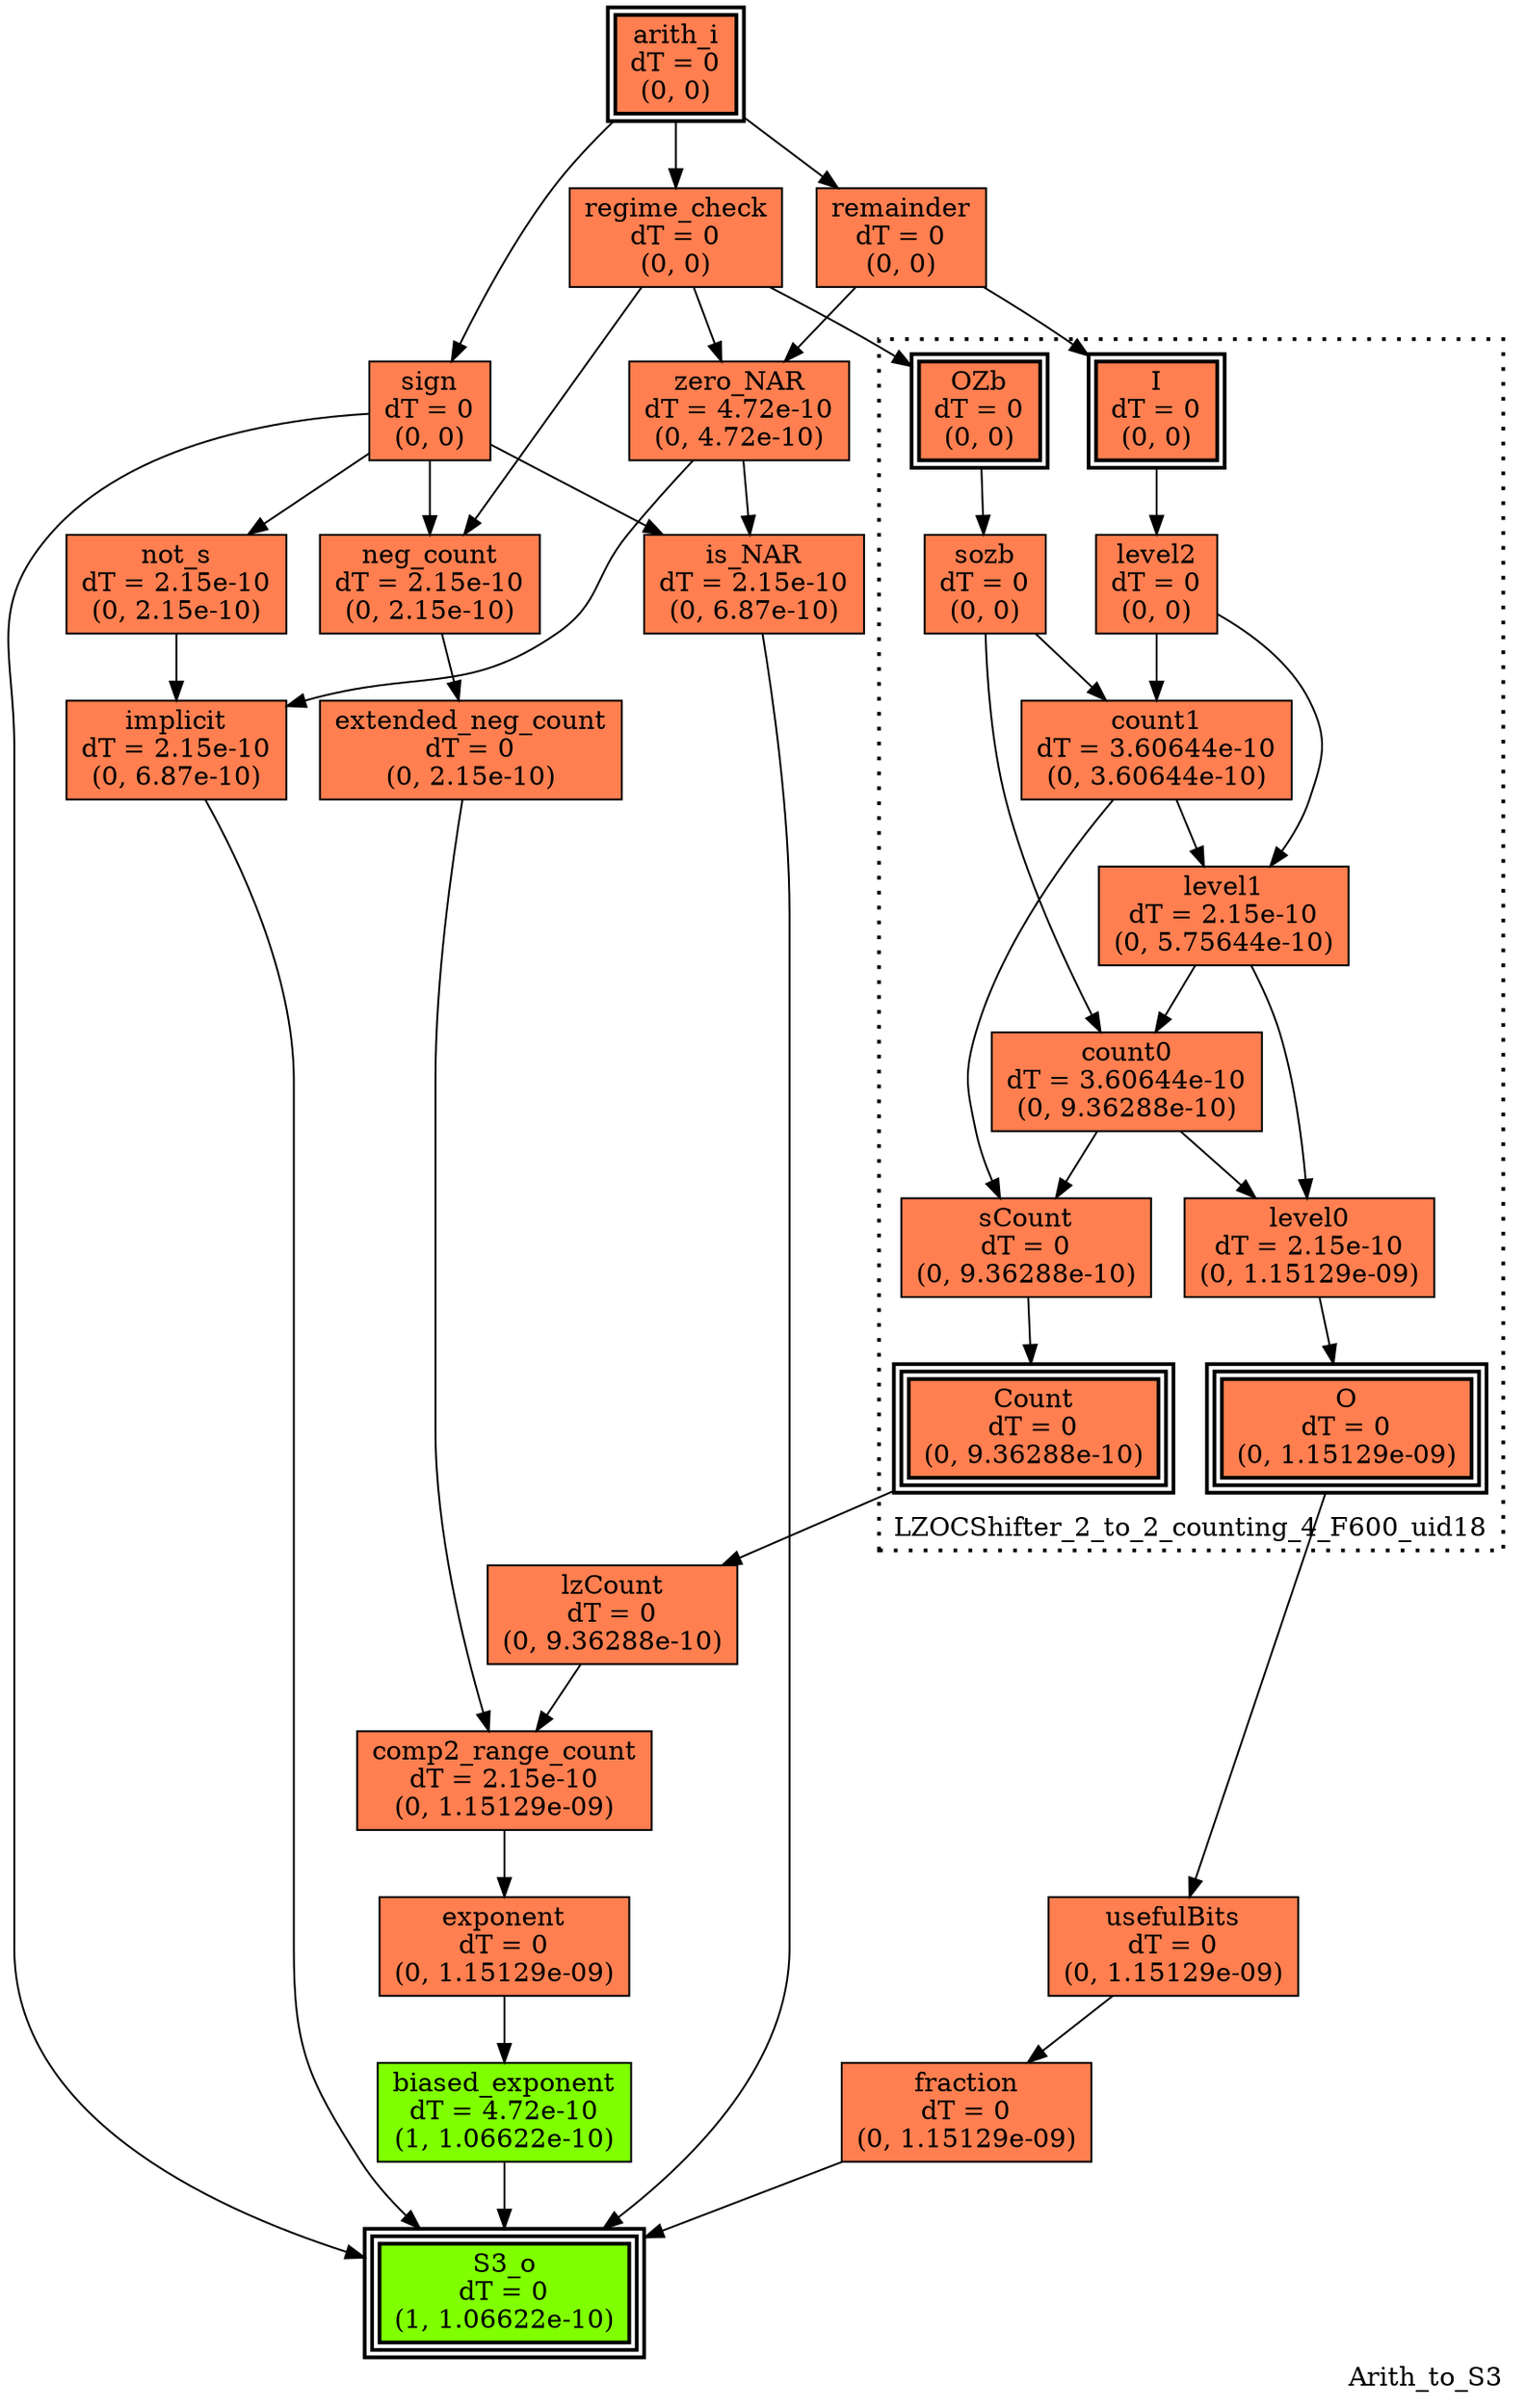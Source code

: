 digraph Arith_to_S3
{
	//graph drawing options
	label=Arith_to_S3;
	labelloc=bottom;
	labeljust=right;
	ratio=auto;
	nodesep=0.25;
	ranksep=0.5;

	//input/output signals of operator Arith_to_S3
	arith_i__Arith_to_S3 [ label="arith_i\ndT = 0\n(0, 0)", shape=box, color=black, style="bold, filled", fillcolor=coral, peripheries=2 ];
	S3_o__Arith_to_S3 [ label="S3_o\ndT = 0\n(1, 1.06622e-10)", shape=box, color=black, style="bold, filled", fillcolor=chartreuse, peripheries=3 ];
	{rank=same arith_i__Arith_to_S3};
	{rank=same S3_o__Arith_to_S3};
	//internal signals of operator Arith_to_S3
	sign__Arith_to_S3 [ label="sign\ndT = 0\n(0, 0)", shape=box, color=black, style=filled, fillcolor=coral, peripheries=1 ];
	regime_check__Arith_to_S3 [ label="regime_check\ndT = 0\n(0, 0)", shape=box, color=black, style=filled, fillcolor=coral, peripheries=1 ];
	remainder__Arith_to_S3 [ label="remainder\ndT = 0\n(0, 0)", shape=box, color=black, style=filled, fillcolor=coral, peripheries=1 ];
	not_s__Arith_to_S3 [ label="not_s\ndT = 2.15e-10\n(0, 2.15e-10)", shape=box, color=black, style=filled, fillcolor=coral, peripheries=1 ];
	zero_NAR__Arith_to_S3 [ label="zero_NAR\ndT = 4.72e-10\n(0, 4.72e-10)", shape=box, color=black, style=filled, fillcolor=coral, peripheries=1 ];
	is_NAR__Arith_to_S3 [ label="is_NAR\ndT = 2.15e-10\n(0, 6.87e-10)", shape=box, color=black, style=filled, fillcolor=coral, peripheries=1 ];
	implicit__Arith_to_S3 [ label="implicit\ndT = 2.15e-10\n(0, 6.87e-10)", shape=box, color=black, style=filled, fillcolor=coral, peripheries=1 ];
	neg_count__Arith_to_S3 [ label="neg_count\ndT = 2.15e-10\n(0, 2.15e-10)", shape=box, color=black, style=filled, fillcolor=coral, peripheries=1 ];
	lzCount__Arith_to_S3 [ label="lzCount\ndT = 0\n(0, 9.36288e-10)", shape=box, color=black, style=filled, fillcolor=coral, peripheries=1 ];
	usefulBits__Arith_to_S3 [ label="usefulBits\ndT = 0\n(0, 1.15129e-09)", shape=box, color=black, style=filled, fillcolor=coral, peripheries=1 ];
	extended_neg_count__Arith_to_S3 [ label="extended_neg_count\ndT = 0\n(0, 2.15e-10)", shape=box, color=black, style=filled, fillcolor=coral, peripheries=1 ];
	comp2_range_count__Arith_to_S3 [ label="comp2_range_count\ndT = 2.15e-10\n(0, 1.15129e-09)", shape=box, color=black, style=filled, fillcolor=coral, peripheries=1 ];
	fraction__Arith_to_S3 [ label="fraction\ndT = 0\n(0, 1.15129e-09)", shape=box, color=black, style=filled, fillcolor=coral, peripheries=1 ];
	exponent__Arith_to_S3 [ label="exponent\ndT = 0\n(0, 1.15129e-09)", shape=box, color=black, style=filled, fillcolor=coral, peripheries=1 ];
	biased_exponent__Arith_to_S3 [ label="biased_exponent\ndT = 4.72e-10\n(1, 1.06622e-10)", shape=box, color=black, style=filled, fillcolor=chartreuse, peripheries=1 ];

	//subcomponents of operator Arith_to_S3

	subgraph cluster_LZOCShifter_2_to_2_counting_4_F600_uid18
	{
		//graph drawing options
		label=LZOCShifter_2_to_2_counting_4_F600_uid18;
		labelloc=bottom;
		labeljust=right;
		style="bold, dotted";
		ratio=auto;
		nodesep=0.25;
		ranksep=0.5;

		//input/output signals of operator LZOCShifter_2_to_2_counting_4_F600_uid18
		I__LZOCShifter_2_to_2_counting_4_F600_uid18 [ label="I\ndT = 0\n(0, 0)", shape=box, color=black, style="bold, filled", fillcolor=coral, peripheries=2 ];
		OZb__LZOCShifter_2_to_2_counting_4_F600_uid18 [ label="OZb\ndT = 0\n(0, 0)", shape=box, color=black, style="bold, filled", fillcolor=coral, peripheries=2 ];
		Count__LZOCShifter_2_to_2_counting_4_F600_uid18 [ label="Count\ndT = 0\n(0, 9.36288e-10)", shape=box, color=black, style="bold, filled", fillcolor=coral, peripheries=3 ];
		O__LZOCShifter_2_to_2_counting_4_F600_uid18 [ label="O\ndT = 0\n(0, 1.15129e-09)", shape=box, color=black, style="bold, filled", fillcolor=coral, peripheries=3 ];
		{rank=same I__LZOCShifter_2_to_2_counting_4_F600_uid18, OZb__LZOCShifter_2_to_2_counting_4_F600_uid18};
		{rank=same Count__LZOCShifter_2_to_2_counting_4_F600_uid18, O__LZOCShifter_2_to_2_counting_4_F600_uid18};
		//internal signals of operator LZOCShifter_2_to_2_counting_4_F600_uid18
		level2__LZOCShifter_2_to_2_counting_4_F600_uid18 [ label="level2\ndT = 0\n(0, 0)", shape=box, color=black, style=filled, fillcolor=coral, peripheries=1 ];
		sozb__LZOCShifter_2_to_2_counting_4_F600_uid18 [ label="sozb\ndT = 0\n(0, 0)", shape=box, color=black, style=filled, fillcolor=coral, peripheries=1 ];
		count1__LZOCShifter_2_to_2_counting_4_F600_uid18 [ label="count1\ndT = 3.60644e-10\n(0, 3.60644e-10)", shape=box, color=black, style=filled, fillcolor=coral, peripheries=1 ];
		level1__LZOCShifter_2_to_2_counting_4_F600_uid18 [ label="level1\ndT = 2.15e-10\n(0, 5.75644e-10)", shape=box, color=black, style=filled, fillcolor=coral, peripheries=1 ];
		count0__LZOCShifter_2_to_2_counting_4_F600_uid18 [ label="count0\ndT = 3.60644e-10\n(0, 9.36288e-10)", shape=box, color=black, style=filled, fillcolor=coral, peripheries=1 ];
		level0__LZOCShifter_2_to_2_counting_4_F600_uid18 [ label="level0\ndT = 2.15e-10\n(0, 1.15129e-09)", shape=box, color=black, style=filled, fillcolor=coral, peripheries=1 ];
		sCount__LZOCShifter_2_to_2_counting_4_F600_uid18 [ label="sCount\ndT = 0\n(0, 9.36288e-10)", shape=box, color=black, style=filled, fillcolor=coral, peripheries=1 ];

		//subcomponents of operator LZOCShifter_2_to_2_counting_4_F600_uid18

		//input and internal signal connections of operator LZOCShifter_2_to_2_counting_4_F600_uid18
		I__LZOCShifter_2_to_2_counting_4_F600_uid18 -> level2__LZOCShifter_2_to_2_counting_4_F600_uid18 [ arrowhead=normal, arrowsize=1.0, arrowtail=normal, color=black, dir=forward  ];
		OZb__LZOCShifter_2_to_2_counting_4_F600_uid18 -> sozb__LZOCShifter_2_to_2_counting_4_F600_uid18 [ arrowhead=normal, arrowsize=1.0, arrowtail=normal, color=black, dir=forward  ];
		level2__LZOCShifter_2_to_2_counting_4_F600_uid18 -> count1__LZOCShifter_2_to_2_counting_4_F600_uid18 [ arrowhead=normal, arrowsize=1.0, arrowtail=normal, color=black, dir=forward  ];
		level2__LZOCShifter_2_to_2_counting_4_F600_uid18 -> level1__LZOCShifter_2_to_2_counting_4_F600_uid18 [ arrowhead=normal, arrowsize=1.0, arrowtail=normal, color=black, dir=forward  ];
		sozb__LZOCShifter_2_to_2_counting_4_F600_uid18 -> count1__LZOCShifter_2_to_2_counting_4_F600_uid18 [ arrowhead=normal, arrowsize=1.0, arrowtail=normal, color=black, dir=forward  ];
		sozb__LZOCShifter_2_to_2_counting_4_F600_uid18 -> count0__LZOCShifter_2_to_2_counting_4_F600_uid18 [ arrowhead=normal, arrowsize=1.0, arrowtail=normal, color=black, dir=forward  ];
		count1__LZOCShifter_2_to_2_counting_4_F600_uid18 -> level1__LZOCShifter_2_to_2_counting_4_F600_uid18 [ arrowhead=normal, arrowsize=1.0, arrowtail=normal, color=black, dir=forward  ];
		count1__LZOCShifter_2_to_2_counting_4_F600_uid18 -> sCount__LZOCShifter_2_to_2_counting_4_F600_uid18 [ arrowhead=normal, arrowsize=1.0, arrowtail=normal, color=black, dir=forward  ];
		level1__LZOCShifter_2_to_2_counting_4_F600_uid18 -> count0__LZOCShifter_2_to_2_counting_4_F600_uid18 [ arrowhead=normal, arrowsize=1.0, arrowtail=normal, color=black, dir=forward  ];
		level1__LZOCShifter_2_to_2_counting_4_F600_uid18 -> level0__LZOCShifter_2_to_2_counting_4_F600_uid18 [ arrowhead=normal, arrowsize=1.0, arrowtail=normal, color=black, dir=forward  ];
		count0__LZOCShifter_2_to_2_counting_4_F600_uid18 -> level0__LZOCShifter_2_to_2_counting_4_F600_uid18 [ arrowhead=normal, arrowsize=1.0, arrowtail=normal, color=black, dir=forward  ];
		count0__LZOCShifter_2_to_2_counting_4_F600_uid18 -> sCount__LZOCShifter_2_to_2_counting_4_F600_uid18 [ arrowhead=normal, arrowsize=1.0, arrowtail=normal, color=black, dir=forward  ];
		level0__LZOCShifter_2_to_2_counting_4_F600_uid18 -> O__LZOCShifter_2_to_2_counting_4_F600_uid18 [ arrowhead=normal, arrowsize=1.0, arrowtail=normal, color=black, dir=forward  ];
		sCount__LZOCShifter_2_to_2_counting_4_F600_uid18 -> Count__LZOCShifter_2_to_2_counting_4_F600_uid18 [ arrowhead=normal, arrowsize=1.0, arrowtail=normal, color=black, dir=forward  ];
	}

		//output signal connections of operator LZOCShifter_2_to_2_counting_4_F600_uid18
		Count__LZOCShifter_2_to_2_counting_4_F600_uid18 -> lzCount__Arith_to_S3 [ arrowhead=normal, arrowsize=1.0, arrowtail=normal, color=black, dir=forward  ];
		O__LZOCShifter_2_to_2_counting_4_F600_uid18 -> usefulBits__Arith_to_S3 [ arrowhead=normal, arrowsize=1.0, arrowtail=normal, color=black, dir=forward  ];

	//input and internal signal connections of operator Arith_to_S3
	arith_i__Arith_to_S3 -> sign__Arith_to_S3 [ arrowhead=normal, arrowsize=1.0, arrowtail=normal, color=black, dir=forward  ];
	arith_i__Arith_to_S3 -> regime_check__Arith_to_S3 [ arrowhead=normal, arrowsize=1.0, arrowtail=normal, color=black, dir=forward  ];
	arith_i__Arith_to_S3 -> remainder__Arith_to_S3 [ arrowhead=normal, arrowsize=1.0, arrowtail=normal, color=black, dir=forward  ];
	sign__Arith_to_S3 -> not_s__Arith_to_S3 [ arrowhead=normal, arrowsize=1.0, arrowtail=normal, color=black, dir=forward  ];
	sign__Arith_to_S3 -> is_NAR__Arith_to_S3 [ arrowhead=normal, arrowsize=1.0, arrowtail=normal, color=black, dir=forward  ];
	sign__Arith_to_S3 -> neg_count__Arith_to_S3 [ arrowhead=normal, arrowsize=1.0, arrowtail=normal, color=black, dir=forward  ];
	sign__Arith_to_S3 -> S3_o__Arith_to_S3 [ arrowhead=normal, arrowsize=1.0, arrowtail=normal, color=black, dir=forward  ];
	regime_check__Arith_to_S3 -> zero_NAR__Arith_to_S3 [ arrowhead=normal, arrowsize=1.0, arrowtail=normal, color=black, dir=forward  ];
	regime_check__Arith_to_S3 -> neg_count__Arith_to_S3 [ arrowhead=normal, arrowsize=1.0, arrowtail=normal, color=black, dir=forward  ];
	regime_check__Arith_to_S3 -> OZb__LZOCShifter_2_to_2_counting_4_F600_uid18 [ arrowhead=normal, arrowsize=1.0, arrowtail=normal, color=black, dir=forward  ];
	remainder__Arith_to_S3 -> zero_NAR__Arith_to_S3 [ arrowhead=normal, arrowsize=1.0, arrowtail=normal, color=black, dir=forward  ];
	remainder__Arith_to_S3 -> I__LZOCShifter_2_to_2_counting_4_F600_uid18 [ arrowhead=normal, arrowsize=1.0, arrowtail=normal, color=black, dir=forward  ];
	not_s__Arith_to_S3 -> implicit__Arith_to_S3 [ arrowhead=normal, arrowsize=1.0, arrowtail=normal, color=black, dir=forward  ];
	zero_NAR__Arith_to_S3 -> is_NAR__Arith_to_S3 [ arrowhead=normal, arrowsize=1.0, arrowtail=normal, color=black, dir=forward  ];
	zero_NAR__Arith_to_S3 -> implicit__Arith_to_S3 [ arrowhead=normal, arrowsize=1.0, arrowtail=normal, color=black, dir=forward  ];
	is_NAR__Arith_to_S3 -> S3_o__Arith_to_S3 [ arrowhead=normal, arrowsize=1.0, arrowtail=normal, color=black, dir=forward  ];
	implicit__Arith_to_S3 -> S3_o__Arith_to_S3 [ arrowhead=normal, arrowsize=1.0, arrowtail=normal, color=black, dir=forward  ];
	neg_count__Arith_to_S3 -> extended_neg_count__Arith_to_S3 [ arrowhead=normal, arrowsize=1.0, arrowtail=normal, color=black, dir=forward  ];
	lzCount__Arith_to_S3 -> comp2_range_count__Arith_to_S3 [ arrowhead=normal, arrowsize=1.0, arrowtail=normal, color=black, dir=forward  ];
	usefulBits__Arith_to_S3 -> fraction__Arith_to_S3 [ arrowhead=normal, arrowsize=1.0, arrowtail=normal, color=black, dir=forward  ];
	extended_neg_count__Arith_to_S3 -> comp2_range_count__Arith_to_S3 [ arrowhead=normal, arrowsize=1.0, arrowtail=normal, color=black, dir=forward  ];
	comp2_range_count__Arith_to_S3 -> exponent__Arith_to_S3 [ arrowhead=normal, arrowsize=1.0, arrowtail=normal, color=black, dir=forward  ];
	fraction__Arith_to_S3 -> S3_o__Arith_to_S3 [ arrowhead=normal, arrowsize=1.0, arrowtail=normal, color=black, dir=forward  ];
	exponent__Arith_to_S3 -> biased_exponent__Arith_to_S3 [ arrowhead=normal, arrowsize=1.0, arrowtail=normal, color=black, dir=forward  ];
	biased_exponent__Arith_to_S3 -> S3_o__Arith_to_S3 [ arrowhead=normal, arrowsize=1.0, arrowtail=normal, color=black, dir=forward  ];
}

